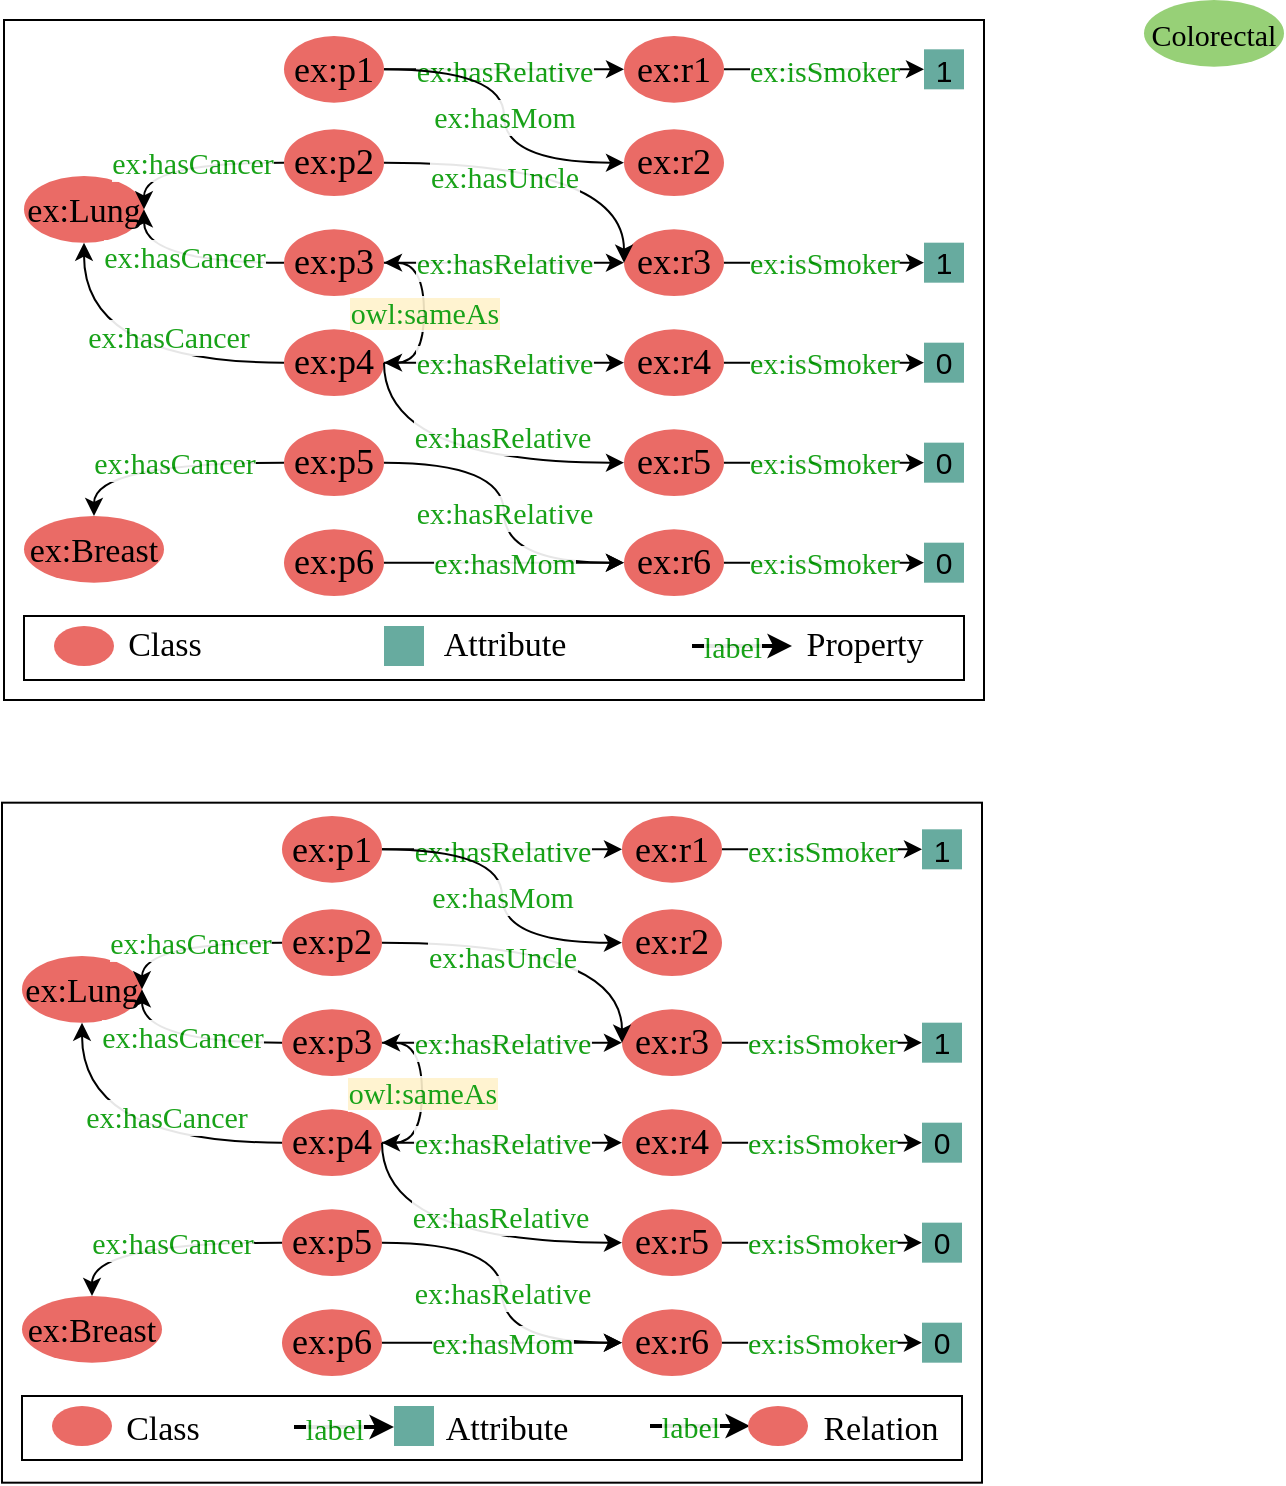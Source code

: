 <mxfile version="20.6.0" type="github">
  <diagram id="x5qFLtVYXVqnTsikpQEC" name="Page-1">
    <mxGraphModel dx="1391" dy="901" grid="1" gridSize="10" guides="1" tooltips="1" connect="1" arrows="1" fold="1" page="1" pageScale="1" pageWidth="850" pageHeight="1100" math="0" shadow="0">
      <root>
        <mxCell id="0" />
        <mxCell id="1" parent="0" />
        <mxCell id="GvnFkajF3JIOPmjLLgxg-91" value="" style="rounded=0;whiteSpace=wrap;html=1;fontFamily=Times New Roman;fontSize=17;fontColor=#000000;fillColor=none;strokeColor=default;" parent="1" vertex="1">
          <mxGeometry x="120" y="348" width="470" height="32" as="geometry" />
        </mxCell>
        <mxCell id="GvnFkajF3JIOPmjLLgxg-15" value="ex:p1" style="ellipse;whiteSpace=wrap;html=1;rounded=0;fontFamily=Times New Roman;fontSize=18;fontColor=default;fillColor=#EA6B66;strokeColor=none;" parent="1" vertex="1">
          <mxGeometry x="250" y="58" width="50" height="33.33" as="geometry" />
        </mxCell>
        <mxCell id="GvnFkajF3JIOPmjLLgxg-16" value="ex:p2" style="ellipse;whiteSpace=wrap;html=1;rounded=0;fontFamily=Times New Roman;fontSize=18;fontColor=default;fillColor=#EA6B66;strokeColor=none;" parent="1" vertex="1">
          <mxGeometry x="250" y="104.67" width="50" height="33.33" as="geometry" />
        </mxCell>
        <mxCell id="GvnFkajF3JIOPmjLLgxg-17" value="ex:p3" style="ellipse;whiteSpace=wrap;html=1;rounded=0;fontFamily=Times New Roman;fontSize=18;fontColor=default;fillColor=#EA6B66;strokeColor=none;" parent="1" vertex="1">
          <mxGeometry x="250" y="154.67" width="50" height="33.33" as="geometry" />
        </mxCell>
        <mxCell id="GvnFkajF3JIOPmjLLgxg-18" value="ex:p4" style="ellipse;whiteSpace=wrap;html=1;rounded=0;fontFamily=Times New Roman;fontSize=18;fontColor=default;fillColor=#EA6B66;strokeColor=none;" parent="1" vertex="1">
          <mxGeometry x="250" y="204.67" width="50" height="33.33" as="geometry" />
        </mxCell>
        <mxCell id="GvnFkajF3JIOPmjLLgxg-19" value="ex:p5" style="ellipse;whiteSpace=wrap;html=1;rounded=0;fontFamily=Times New Roman;fontSize=18;fontColor=default;fillColor=#EA6B66;strokeColor=none;" parent="1" vertex="1">
          <mxGeometry x="250" y="254.67" width="50" height="33.33" as="geometry" />
        </mxCell>
        <mxCell id="GvnFkajF3JIOPmjLLgxg-20" value="ex:p6" style="ellipse;whiteSpace=wrap;html=1;rounded=0;fontFamily=Times New Roman;fontSize=18;fontColor=default;fillColor=#EA6B66;strokeColor=none;" parent="1" vertex="1">
          <mxGeometry x="250" y="304.67" width="50" height="33.33" as="geometry" />
        </mxCell>
        <mxCell id="GvnFkajF3JIOPmjLLgxg-21" value="ex:r1" style="ellipse;whiteSpace=wrap;html=1;rounded=0;fontFamily=Times New Roman;fontSize=18;fontColor=default;fillColor=#EA6B66;strokeColor=none;" parent="1" vertex="1">
          <mxGeometry x="420" y="58" width="50" height="33.33" as="geometry" />
        </mxCell>
        <mxCell id="GvnFkajF3JIOPmjLLgxg-22" value="ex:r2" style="ellipse;whiteSpace=wrap;html=1;rounded=0;fontFamily=Times New Roman;fontSize=18;fontColor=default;fillColor=#EA6B66;strokeColor=none;" parent="1" vertex="1">
          <mxGeometry x="420" y="104.67" width="50" height="33.33" as="geometry" />
        </mxCell>
        <mxCell id="GvnFkajF3JIOPmjLLgxg-23" value="ex:r3" style="ellipse;whiteSpace=wrap;html=1;rounded=0;fontFamily=Times New Roman;fontSize=18;fontColor=default;fillColor=#EA6B66;strokeColor=none;" parent="1" vertex="1">
          <mxGeometry x="420" y="154.67" width="50" height="33.33" as="geometry" />
        </mxCell>
        <mxCell id="GvnFkajF3JIOPmjLLgxg-24" value="ex:r4" style="ellipse;whiteSpace=wrap;html=1;rounded=0;fontFamily=Times New Roman;fontSize=18;fontColor=default;fillColor=#EA6B66;strokeColor=none;" parent="1" vertex="1">
          <mxGeometry x="420" y="204.67" width="50" height="33.33" as="geometry" />
        </mxCell>
        <mxCell id="GvnFkajF3JIOPmjLLgxg-25" value="ex:r5" style="ellipse;whiteSpace=wrap;html=1;rounded=0;fontFamily=Times New Roman;fontSize=18;fontColor=default;fillColor=#EA6B66;strokeColor=none;" parent="1" vertex="1">
          <mxGeometry x="420" y="254.67" width="50" height="33.33" as="geometry" />
        </mxCell>
        <mxCell id="GvnFkajF3JIOPmjLLgxg-26" value="ex:r6" style="ellipse;whiteSpace=wrap;html=1;rounded=0;fontFamily=Times New Roman;fontSize=18;fontColor=default;fillColor=#EA6B66;strokeColor=none;" parent="1" vertex="1">
          <mxGeometry x="420" y="304.67" width="50" height="33.33" as="geometry" />
        </mxCell>
        <mxCell id="GvnFkajF3JIOPmjLLgxg-27" value="&lt;font style=&quot;font-size: 17px;&quot;&gt;ex:Lung&lt;/font&gt;" style="ellipse;whiteSpace=wrap;html=1;rounded=0;fontFamily=Times New Roman;fontSize=18;fontColor=default;fillColor=#EA6B66;strokeColor=none;" parent="1" vertex="1">
          <mxGeometry x="120" y="128.01" width="60" height="33.33" as="geometry" />
        </mxCell>
        <mxCell id="GvnFkajF3JIOPmjLLgxg-28" value="&lt;font style=&quot;font-size: 17px;&quot;&gt;ex:Breast&lt;/font&gt;" style="ellipse;whiteSpace=wrap;html=1;rounded=0;fontFamily=Times New Roman;fontSize=18;fontColor=default;fillColor=#EA6B66;strokeColor=none;" parent="1" vertex="1">
          <mxGeometry x="120" y="298" width="70" height="33.33" as="geometry" />
        </mxCell>
        <mxCell id="GvnFkajF3JIOPmjLLgxg-29" value="Colorectal" style="ellipse;whiteSpace=wrap;html=1;rounded=0;fontFamily=Times New Roman;fontSize=15;fontColor=default;fillColor=#97D077;strokeColor=none;" parent="1" vertex="1">
          <mxGeometry x="680" y="40" width="70" height="33.33" as="geometry" />
        </mxCell>
        <mxCell id="GvnFkajF3JIOPmjLLgxg-36" value="&lt;font color=&quot;#009900&quot; style=&quot;background-color: rgb(255, 242, 204);&quot;&gt;owl:sameAs&lt;/font&gt;" style="edgeStyle=orthogonalEdgeStyle;orthogonalLoop=1;jettySize=auto;html=1;exitX=1;exitY=0.5;exitDx=0;exitDy=0;entryX=1;entryY=0.5;entryDx=0;entryDy=0;fontFamily=Times New Roman;fontSize=15;fontColor=#000000;curved=1;textOpacity=90;endArrow=classic;endFill=1;startArrow=classic;startFill=1;" parent="1" source="GvnFkajF3JIOPmjLLgxg-18" target="GvnFkajF3JIOPmjLLgxg-17" edge="1">
          <mxGeometry relative="1" as="geometry">
            <mxPoint x="140.0" y="198.005" as="sourcePoint" />
            <mxPoint x="260.0" y="198.005" as="targetPoint" />
          </mxGeometry>
        </mxCell>
        <mxCell id="GvnFkajF3JIOPmjLLgxg-52" value="&lt;font color=&quot;#009900&quot; style=&quot;line-height: 1; background-color: rgb(255, 255, 255);&quot;&gt;ex:hasRelative&lt;/font&gt;" style="edgeStyle=orthogonalEdgeStyle;curved=1;orthogonalLoop=1;jettySize=auto;html=1;exitX=1;exitY=0.5;exitDx=0;exitDy=0;entryX=0;entryY=0.5;entryDx=0;entryDy=0;labelBackgroundColor=#FFFFFF;fontFamily=Times New Roman;fontSize=15;fontColor=#3333FF;shadow=0;fillColor=#00CC00;textOpacity=90;" parent="1" source="GvnFkajF3JIOPmjLLgxg-18" target="GvnFkajF3JIOPmjLLgxg-25" edge="1">
          <mxGeometry x="0.275" y="13" relative="1" as="geometry">
            <mxPoint x="310.0" y="231.335" as="sourcePoint" />
            <mxPoint x="430.0" y="231.335" as="targetPoint" />
            <Array as="points">
              <mxPoint x="300" y="271" />
            </Array>
            <mxPoint as="offset" />
          </mxGeometry>
        </mxCell>
        <mxCell id="GvnFkajF3JIOPmjLLgxg-49" value="&lt;font color=&quot;#009900&quot; style=&quot;line-height: 1; background-color: rgb(255, 255, 255);&quot;&gt;ex:hasRelative&lt;/font&gt;" style="edgeStyle=orthogonalEdgeStyle;curved=1;orthogonalLoop=1;jettySize=auto;html=1;exitX=1;exitY=0.5;exitDx=0;exitDy=0;entryX=0;entryY=0.5;entryDx=0;entryDy=0;labelBackgroundColor=#FFFFFF;fontFamily=Times New Roman;fontSize=15;fontColor=#3333FF;shadow=0;fillColor=#00CC00;textOpacity=90;" parent="1" source="GvnFkajF3JIOPmjLLgxg-15" target="GvnFkajF3JIOPmjLLgxg-21" edge="1">
          <mxGeometry relative="1" as="geometry" />
        </mxCell>
        <mxCell id="GvnFkajF3JIOPmjLLgxg-50" value="&lt;font color=&quot;#009900&quot; style=&quot;line-height: 1; background-color: rgb(255, 255, 255);&quot;&gt;ex:hasRelative&lt;/font&gt;" style="edgeStyle=orthogonalEdgeStyle;curved=1;orthogonalLoop=1;jettySize=auto;html=1;exitX=1;exitY=0.5;exitDx=0;exitDy=0;entryX=0;entryY=0.5;entryDx=0;entryDy=0;labelBackgroundColor=#FFFFFF;fontFamily=Times New Roman;fontSize=15;fontColor=#3333FF;shadow=0;fillColor=#00CC00;textOpacity=90;" parent="1" source="GvnFkajF3JIOPmjLLgxg-17" target="GvnFkajF3JIOPmjLLgxg-23" edge="1">
          <mxGeometry relative="1" as="geometry">
            <mxPoint x="310.0" y="84.665" as="sourcePoint" />
            <mxPoint x="430.0" y="84.665" as="targetPoint" />
          </mxGeometry>
        </mxCell>
        <mxCell id="GvnFkajF3JIOPmjLLgxg-51" value="&lt;font color=&quot;#009900&quot; style=&quot;line-height: 1; background-color: rgb(255, 255, 255);&quot;&gt;ex:hasRelative&lt;/font&gt;" style="edgeStyle=orthogonalEdgeStyle;curved=1;orthogonalLoop=1;jettySize=auto;html=1;exitX=1;exitY=0.5;exitDx=0;exitDy=0;entryX=0;entryY=0.5;entryDx=0;entryDy=0;labelBackgroundColor=#FFFFFF;fontFamily=Times New Roman;fontSize=15;fontColor=#3333FF;shadow=0;fillColor=#00CC00;textOpacity=90;" parent="1" source="GvnFkajF3JIOPmjLLgxg-18" target="GvnFkajF3JIOPmjLLgxg-24" edge="1">
          <mxGeometry relative="1" as="geometry">
            <mxPoint x="310.0" y="181.335" as="sourcePoint" />
            <mxPoint x="430.0" y="181.335" as="targetPoint" />
          </mxGeometry>
        </mxCell>
        <mxCell id="GvnFkajF3JIOPmjLLgxg-53" value="&lt;font color=&quot;#009900&quot; style=&quot;line-height: 1; background-color: rgb(255, 255, 255);&quot;&gt;ex:hasRelative&lt;/font&gt;" style="edgeStyle=orthogonalEdgeStyle;curved=1;orthogonalLoop=1;jettySize=auto;html=1;exitX=1;exitY=0.5;exitDx=0;exitDy=0;entryX=0;entryY=0.5;entryDx=0;entryDy=0;labelBackgroundColor=#FFFFFF;fontFamily=Times New Roman;fontSize=15;fontColor=#3333FF;shadow=0;fillColor=#00CC00;textOpacity=90;" parent="1" source="GvnFkajF3JIOPmjLLgxg-19" target="GvnFkajF3JIOPmjLLgxg-26" edge="1">
          <mxGeometry relative="1" as="geometry">
            <mxPoint x="310.0" y="231.335" as="sourcePoint" />
            <mxPoint x="430.0" y="281.335" as="targetPoint" />
          </mxGeometry>
        </mxCell>
        <mxCell id="GvnFkajF3JIOPmjLLgxg-56" value="&lt;font color=&quot;#009900&quot; style=&quot;line-height: 1; background-color: rgb(255, 255, 255);&quot;&gt;ex:hasUncle&lt;/font&gt;" style="edgeStyle=orthogonalEdgeStyle;curved=1;orthogonalLoop=1;jettySize=auto;html=1;exitX=1;exitY=0.5;exitDx=0;exitDy=0;labelBackgroundColor=#FFFFFF;fontFamily=Times New Roman;fontSize=15;fontColor=#3333FF;shadow=0;fillColor=#00CC00;textOpacity=90;entryX=0;entryY=0.5;entryDx=0;entryDy=0;" parent="1" source="GvnFkajF3JIOPmjLLgxg-16" target="GvnFkajF3JIOPmjLLgxg-23" edge="1">
          <mxGeometry x="-0.294" y="-7" relative="1" as="geometry">
            <mxPoint x="310.0" y="331.335" as="sourcePoint" />
            <mxPoint x="420" y="168" as="targetPoint" />
            <Array as="points">
              <mxPoint x="420" y="121" />
            </Array>
            <mxPoint as="offset" />
          </mxGeometry>
        </mxCell>
        <mxCell id="GvnFkajF3JIOPmjLLgxg-54" value="&lt;font color=&quot;#009900&quot; style=&quot;line-height: 1; background-color: rgb(255, 255, 255);&quot;&gt;ex:hasMom&lt;/font&gt;" style="edgeStyle=orthogonalEdgeStyle;curved=1;orthogonalLoop=1;jettySize=auto;html=1;exitX=1;exitY=0.5;exitDx=0;exitDy=0;entryX=0;entryY=0.5;entryDx=0;entryDy=0;labelBackgroundColor=#FFFFFF;fontFamily=Times New Roman;fontSize=15;fontColor=#3333FF;shadow=0;fillColor=#00CC00;textOpacity=90;" parent="1" source="GvnFkajF3JIOPmjLLgxg-15" target="GvnFkajF3JIOPmjLLgxg-22" edge="1">
          <mxGeometry relative="1" as="geometry">
            <mxPoint x="310.0" y="84.665" as="sourcePoint" />
            <mxPoint x="430.0" y="84.665" as="targetPoint" />
          </mxGeometry>
        </mxCell>
        <mxCell id="GvnFkajF3JIOPmjLLgxg-55" value="&lt;font color=&quot;#009900&quot; style=&quot;line-height: 1; background-color: rgb(255, 255, 255);&quot;&gt;ex:hasMom&lt;/font&gt;" style="edgeStyle=orthogonalEdgeStyle;curved=1;orthogonalLoop=1;jettySize=auto;html=1;exitX=1;exitY=0.5;exitDx=0;exitDy=0;entryX=0;entryY=0.5;entryDx=0;entryDy=0;labelBackgroundColor=#FFFFFF;fontFamily=Times New Roman;fontSize=15;fontColor=#3333FF;shadow=0;fillColor=#00CC00;textOpacity=90;" parent="1" source="GvnFkajF3JIOPmjLLgxg-20" target="GvnFkajF3JIOPmjLLgxg-26" edge="1">
          <mxGeometry relative="1" as="geometry">
            <mxPoint x="310.0" y="84.665" as="sourcePoint" />
            <mxPoint x="430.0" y="131.335" as="targetPoint" />
          </mxGeometry>
        </mxCell>
        <mxCell id="GvnFkajF3JIOPmjLLgxg-60" value="&lt;font color=&quot;#009900&quot; style=&quot;line-height: 1; background-color: rgb(255, 255, 255);&quot;&gt;ex:isSmoker&lt;/font&gt;" style="edgeStyle=orthogonalEdgeStyle;curved=1;orthogonalLoop=1;jettySize=auto;html=1;entryX=0;entryY=0.5;entryDx=0;entryDy=0;labelBackgroundColor=#FFFFFF;fontFamily=Times New Roman;fontSize=15;fontColor=#3333FF;shadow=0;fillColor=#00CC00;textOpacity=90;exitX=1;exitY=0.5;exitDx=0;exitDy=0;" parent="1" source="GvnFkajF3JIOPmjLLgxg-21" target="GvnFkajF3JIOPmjLLgxg-62" edge="1">
          <mxGeometry relative="1" as="geometry">
            <mxPoint x="470" y="74" as="sourcePoint" />
            <mxPoint x="590.0" y="74.155" as="targetPoint" />
            <Array as="points" />
          </mxGeometry>
        </mxCell>
        <mxCell id="GvnFkajF3JIOPmjLLgxg-62" value="1" style="rounded=0;whiteSpace=wrap;html=1;fillColor=#67AB9F;strokeColor=none;fontSize=15;" parent="1" vertex="1">
          <mxGeometry x="570" y="64.66" width="20" height="20" as="geometry" />
        </mxCell>
        <mxCell id="GvnFkajF3JIOPmjLLgxg-66" value="1" style="rounded=0;whiteSpace=wrap;html=1;fillColor=#67AB9F;strokeColor=none;fontSize=15;" parent="1" vertex="1">
          <mxGeometry x="570" y="161.34" width="20" height="20" as="geometry" />
        </mxCell>
        <mxCell id="GvnFkajF3JIOPmjLLgxg-67" value="&lt;font color=&quot;#009900&quot; style=&quot;line-height: 1; background-color: rgb(255, 255, 255);&quot;&gt;ex:isSmoker&lt;/font&gt;" style="edgeStyle=orthogonalEdgeStyle;curved=1;orthogonalLoop=1;jettySize=auto;html=1;entryX=0;entryY=0.5;entryDx=0;entryDy=0;labelBackgroundColor=#FFFFFF;fontFamily=Times New Roman;fontSize=15;fontColor=#3333FF;shadow=0;fillColor=#00CC00;textOpacity=90;exitX=1;exitY=0.5;exitDx=0;exitDy=0;" parent="1" source="GvnFkajF3JIOPmjLLgxg-23" target="GvnFkajF3JIOPmjLLgxg-66" edge="1">
          <mxGeometry relative="1" as="geometry">
            <mxPoint x="480.0" y="84.665" as="sourcePoint" />
            <mxPoint x="580" y="84.66" as="targetPoint" />
            <Array as="points" />
          </mxGeometry>
        </mxCell>
        <mxCell id="GvnFkajF3JIOPmjLLgxg-68" value="0" style="rounded=0;whiteSpace=wrap;html=1;fillColor=#67AB9F;strokeColor=none;fontSize=15;" parent="1" vertex="1">
          <mxGeometry x="570" y="211.34" width="20" height="20" as="geometry" />
        </mxCell>
        <mxCell id="GvnFkajF3JIOPmjLLgxg-69" value="0" style="rounded=0;whiteSpace=wrap;html=1;fillColor=#67AB9F;strokeColor=none;fontSize=15;" parent="1" vertex="1">
          <mxGeometry x="570" y="261.33" width="20" height="20" as="geometry" />
        </mxCell>
        <mxCell id="GvnFkajF3JIOPmjLLgxg-70" value="0" style="rounded=0;whiteSpace=wrap;html=1;fillColor=#67AB9F;strokeColor=none;fontSize=15;" parent="1" vertex="1">
          <mxGeometry x="570" y="311.34" width="20" height="20" as="geometry" />
        </mxCell>
        <mxCell id="GvnFkajF3JIOPmjLLgxg-71" value="&lt;font color=&quot;#009900&quot; style=&quot;line-height: 1; background-color: rgb(255, 255, 255);&quot;&gt;ex:isSmoker&lt;/font&gt;" style="edgeStyle=orthogonalEdgeStyle;curved=1;orthogonalLoop=1;jettySize=auto;html=1;entryX=0;entryY=0.5;entryDx=0;entryDy=0;labelBackgroundColor=#FFFFFF;fontFamily=Times New Roman;fontSize=15;fontColor=#3333FF;shadow=0;fillColor=#00CC00;textOpacity=90;exitX=1;exitY=0.5;exitDx=0;exitDy=0;" parent="1" source="GvnFkajF3JIOPmjLLgxg-24" target="GvnFkajF3JIOPmjLLgxg-68" edge="1">
          <mxGeometry relative="1" as="geometry">
            <mxPoint x="480.0" y="181.335" as="sourcePoint" />
            <mxPoint x="580" y="181.34" as="targetPoint" />
            <Array as="points" />
          </mxGeometry>
        </mxCell>
        <mxCell id="GvnFkajF3JIOPmjLLgxg-72" value="&lt;font color=&quot;#009900&quot; style=&quot;line-height: 1; background-color: rgb(255, 255, 255);&quot;&gt;ex:isSmoker&lt;/font&gt;" style="edgeStyle=orthogonalEdgeStyle;curved=1;orthogonalLoop=1;jettySize=auto;html=1;entryX=0;entryY=0.5;entryDx=0;entryDy=0;labelBackgroundColor=#FFFFFF;fontFamily=Times New Roman;fontSize=15;fontColor=#3333FF;shadow=0;fillColor=#00CC00;textOpacity=90;exitX=1;exitY=0.5;exitDx=0;exitDy=0;" parent="1" source="GvnFkajF3JIOPmjLLgxg-25" target="GvnFkajF3JIOPmjLLgxg-69" edge="1">
          <mxGeometry relative="1" as="geometry">
            <mxPoint x="480.0" y="231.335" as="sourcePoint" />
            <mxPoint x="580" y="231.34" as="targetPoint" />
            <Array as="points" />
          </mxGeometry>
        </mxCell>
        <mxCell id="GvnFkajF3JIOPmjLLgxg-73" value="&lt;font color=&quot;#009900&quot; style=&quot;line-height: 1; background-color: rgb(255, 255, 255);&quot;&gt;ex:isSmoker&lt;/font&gt;" style="edgeStyle=orthogonalEdgeStyle;curved=1;orthogonalLoop=1;jettySize=auto;html=1;entryX=0;entryY=0.5;entryDx=0;entryDy=0;labelBackgroundColor=#FFFFFF;fontFamily=Times New Roman;fontSize=15;fontColor=#3333FF;shadow=0;fillColor=#00CC00;textOpacity=90;exitX=1;exitY=0.5;exitDx=0;exitDy=0;" parent="1" source="GvnFkajF3JIOPmjLLgxg-26" target="GvnFkajF3JIOPmjLLgxg-70" edge="1">
          <mxGeometry relative="1" as="geometry">
            <mxPoint x="480.0" y="281.335" as="sourcePoint" />
            <mxPoint x="580" y="281.33" as="targetPoint" />
            <Array as="points" />
          </mxGeometry>
        </mxCell>
        <mxCell id="GvnFkajF3JIOPmjLLgxg-75" value="&lt;font color=&quot;#009900&quot; style=&quot;line-height: 1; background-color: rgb(255, 255, 255);&quot;&gt;ex:hasCancer&lt;/font&gt;" style="edgeStyle=orthogonalEdgeStyle;curved=1;orthogonalLoop=1;jettySize=auto;html=1;labelBackgroundColor=#FFFFFF;fontFamily=Times New Roman;fontSize=15;fontColor=#3333FF;shadow=0;fillColor=#00CC00;textOpacity=90;exitX=0;exitY=0.5;exitDx=0;exitDy=0;entryX=1;entryY=0.5;entryDx=0;entryDy=0;" parent="1" source="GvnFkajF3JIOPmjLLgxg-16" target="GvnFkajF3JIOPmjLLgxg-27" edge="1">
          <mxGeometry relative="1" as="geometry">
            <mxPoint x="130.0" y="7.995" as="sourcePoint" />
            <mxPoint x="170" y="145" as="targetPoint" />
            <Array as="points">
              <mxPoint x="180" y="121" />
            </Array>
          </mxGeometry>
        </mxCell>
        <mxCell id="GvnFkajF3JIOPmjLLgxg-79" value="&lt;font color=&quot;#009900&quot; style=&quot;line-height: 1; background-color: rgb(255, 255, 255);&quot;&gt;ex:hasCancer&lt;/font&gt;" style="edgeStyle=orthogonalEdgeStyle;curved=1;orthogonalLoop=1;jettySize=auto;html=1;entryX=0.5;entryY=1;entryDx=0;entryDy=0;labelBackgroundColor=#FFFFFF;fontFamily=Times New Roman;fontSize=15;fontColor=#3333FF;shadow=0;fillColor=#00CC00;textOpacity=90;exitX=0;exitY=0.5;exitDx=0;exitDy=0;" parent="1" source="GvnFkajF3JIOPmjLLgxg-18" target="GvnFkajF3JIOPmjLLgxg-27" edge="1">
          <mxGeometry x="-0.273" y="-13" relative="1" as="geometry">
            <mxPoint x="480.0" y="84.665" as="sourcePoint" />
            <mxPoint x="580" y="84.66" as="targetPoint" />
            <Array as="points" />
            <mxPoint as="offset" />
          </mxGeometry>
        </mxCell>
        <mxCell id="GvnFkajF3JIOPmjLLgxg-80" value="&lt;font color=&quot;#009900&quot; style=&quot;line-height: 1; background-color: rgb(255, 255, 255);&quot;&gt;ex:hasCancer&lt;/font&gt;" style="edgeStyle=orthogonalEdgeStyle;curved=1;orthogonalLoop=1;jettySize=auto;html=1;labelBackgroundColor=#FFFFFF;fontFamily=Times New Roman;fontSize=15;fontColor=#3333FF;shadow=0;fillColor=#00CC00;textOpacity=90;exitX=0;exitY=0.5;exitDx=0;exitDy=0;entryX=0.5;entryY=0;entryDx=0;entryDy=0;" parent="1" source="GvnFkajF3JIOPmjLLgxg-19" target="GvnFkajF3JIOPmjLLgxg-28" edge="1">
          <mxGeometry x="-0.089" relative="1" as="geometry">
            <mxPoint x="260.0" y="231.335" as="sourcePoint" />
            <mxPoint x="150" y="271" as="targetPoint" />
            <Array as="points">
              <mxPoint x="155" y="271" />
            </Array>
            <mxPoint as="offset" />
          </mxGeometry>
        </mxCell>
        <mxCell id="GvnFkajF3JIOPmjLLgxg-81" value="&lt;font color=&quot;#009900&quot; style=&quot;line-height: 1; background-color: rgb(255, 255, 255);&quot;&gt;ex:hasCancer&lt;/font&gt;" style="edgeStyle=orthogonalEdgeStyle;curved=1;orthogonalLoop=1;jettySize=auto;html=1;entryX=1;entryY=0.5;entryDx=0;entryDy=0;labelBackgroundColor=#FFFFFF;fontFamily=Times New Roman;fontSize=15;fontColor=#3333FF;shadow=0;fillColor=#00CC00;textOpacity=90;exitX=0;exitY=0.5;exitDx=0;exitDy=0;" parent="1" source="GvnFkajF3JIOPmjLLgxg-17" target="GvnFkajF3JIOPmjLLgxg-27" edge="1">
          <mxGeometry x="0.035" y="-3" relative="1" as="geometry">
            <mxPoint x="260.0" y="231.335" as="sourcePoint" />
            <mxPoint x="160" y="171.34" as="targetPoint" />
            <Array as="points">
              <mxPoint x="180" y="171" />
            </Array>
            <mxPoint as="offset" />
          </mxGeometry>
        </mxCell>
        <mxCell id="GvnFkajF3JIOPmjLLgxg-82" value="" style="ellipse;whiteSpace=wrap;html=1;rounded=0;fontFamily=Times New Roman;fontSize=18;fontColor=default;fillColor=#EA6B66;strokeColor=none;" parent="1" vertex="1">
          <mxGeometry x="135" y="353" width="30" height="20" as="geometry" />
        </mxCell>
        <mxCell id="GvnFkajF3JIOPmjLLgxg-83" value="" style="rounded=0;whiteSpace=wrap;html=1;fillColor=#67AB9F;strokeColor=none;fontSize=15;" parent="1" vertex="1">
          <mxGeometry x="300" y="353" width="20" height="20" as="geometry" />
        </mxCell>
        <mxCell id="GvnFkajF3JIOPmjLLgxg-85" value="&lt;font color=&quot;#009900&quot; style=&quot;line-height: 1; background-color: rgb(255, 255, 255);&quot;&gt;label&lt;/font&gt;" style="edgeStyle=orthogonalEdgeStyle;curved=1;orthogonalLoop=1;jettySize=auto;html=1;labelBackgroundColor=#FFFFFF;fontFamily=Times New Roman;fontSize=15;fontColor=#3333FF;shadow=0;fillColor=#00CC00;textOpacity=90;strokeWidth=2;" parent="1" edge="1">
          <mxGeometry x="-0.2" relative="1" as="geometry">
            <mxPoint x="454" y="363" as="sourcePoint" />
            <mxPoint x="504" y="363" as="targetPoint" />
            <Array as="points">
              <mxPoint x="482" y="363" />
            </Array>
            <mxPoint as="offset" />
          </mxGeometry>
        </mxCell>
        <mxCell id="GvnFkajF3JIOPmjLLgxg-87" value="&lt;font color=&quot;#000000&quot;&gt;Class&lt;/font&gt;" style="text;html=1;align=center;verticalAlign=middle;resizable=0;points=[];autosize=1;strokeColor=none;fillColor=none;fontSize=17;fontFamily=Times New Roman;fontColor=#009900;" parent="1" vertex="1">
          <mxGeometry x="160" y="348" width="60" height="30" as="geometry" />
        </mxCell>
        <mxCell id="GvnFkajF3JIOPmjLLgxg-88" value="&lt;font color=&quot;#000000&quot;&gt;Attribute&lt;/font&gt;" style="text;html=1;align=center;verticalAlign=middle;resizable=0;points=[];autosize=1;strokeColor=none;fillColor=none;fontSize=17;fontFamily=Times New Roman;fontColor=#009900;" parent="1" vertex="1">
          <mxGeometry x="320" y="348" width="80" height="30" as="geometry" />
        </mxCell>
        <mxCell id="GvnFkajF3JIOPmjLLgxg-90" value="" style="rounded=0;whiteSpace=wrap;html=1;fontFamily=Times New Roman;fontSize=17;fontColor=#000000;fillColor=none;" parent="1" vertex="1">
          <mxGeometry x="110" y="50" width="490" height="340" as="geometry" />
        </mxCell>
        <mxCell id="GvnFkajF3JIOPmjLLgxg-89" value="&lt;font color=&quot;#000000&quot;&gt;Property&lt;/font&gt;" style="text;html=1;align=center;verticalAlign=middle;resizable=0;points=[];autosize=1;strokeColor=none;fillColor=none;fontSize=17;fontFamily=Times New Roman;fontColor=#009900;" parent="1" vertex="1">
          <mxGeometry x="500" y="348" width="80" height="30" as="geometry" />
        </mxCell>
        <mxCell id="yqQpIYb--vEh2kKgNDlj-1" value="" style="rounded=0;whiteSpace=wrap;html=1;fontFamily=Times New Roman;fontSize=17;fontColor=#000000;fillColor=none;strokeColor=default;" vertex="1" parent="1">
          <mxGeometry x="119" y="738" width="470" height="32" as="geometry" />
        </mxCell>
        <mxCell id="yqQpIYb--vEh2kKgNDlj-2" value="ex:p1" style="ellipse;whiteSpace=wrap;html=1;rounded=0;fontFamily=Times New Roman;fontSize=18;fontColor=default;fillColor=#EA6B66;strokeColor=none;" vertex="1" parent="1">
          <mxGeometry x="249" y="448" width="50" height="33.33" as="geometry" />
        </mxCell>
        <mxCell id="yqQpIYb--vEh2kKgNDlj-3" value="ex:p2" style="ellipse;whiteSpace=wrap;html=1;rounded=0;fontFamily=Times New Roman;fontSize=18;fontColor=default;fillColor=#EA6B66;strokeColor=none;" vertex="1" parent="1">
          <mxGeometry x="249" y="494.67" width="50" height="33.33" as="geometry" />
        </mxCell>
        <mxCell id="yqQpIYb--vEh2kKgNDlj-4" value="ex:p3" style="ellipse;whiteSpace=wrap;html=1;rounded=0;fontFamily=Times New Roman;fontSize=18;fontColor=default;fillColor=#EA6B66;strokeColor=none;" vertex="1" parent="1">
          <mxGeometry x="249" y="544.67" width="50" height="33.33" as="geometry" />
        </mxCell>
        <mxCell id="yqQpIYb--vEh2kKgNDlj-5" value="ex:p4" style="ellipse;whiteSpace=wrap;html=1;rounded=0;fontFamily=Times New Roman;fontSize=18;fontColor=default;fillColor=#EA6B66;strokeColor=none;" vertex="1" parent="1">
          <mxGeometry x="249" y="594.67" width="50" height="33.33" as="geometry" />
        </mxCell>
        <mxCell id="yqQpIYb--vEh2kKgNDlj-6" value="ex:p5" style="ellipse;whiteSpace=wrap;html=1;rounded=0;fontFamily=Times New Roman;fontSize=18;fontColor=default;fillColor=#EA6B66;strokeColor=none;" vertex="1" parent="1">
          <mxGeometry x="249" y="644.67" width="50" height="33.33" as="geometry" />
        </mxCell>
        <mxCell id="yqQpIYb--vEh2kKgNDlj-7" value="ex:p6" style="ellipse;whiteSpace=wrap;html=1;rounded=0;fontFamily=Times New Roman;fontSize=18;fontColor=default;fillColor=#EA6B66;strokeColor=none;" vertex="1" parent="1">
          <mxGeometry x="249" y="694.67" width="50" height="33.33" as="geometry" />
        </mxCell>
        <mxCell id="yqQpIYb--vEh2kKgNDlj-8" value="ex:r1" style="ellipse;whiteSpace=wrap;html=1;rounded=0;fontFamily=Times New Roman;fontSize=18;fontColor=default;fillColor=#EA6B66;strokeColor=none;" vertex="1" parent="1">
          <mxGeometry x="419" y="448" width="50" height="33.33" as="geometry" />
        </mxCell>
        <mxCell id="yqQpIYb--vEh2kKgNDlj-9" value="ex:r2" style="ellipse;whiteSpace=wrap;html=1;rounded=0;fontFamily=Times New Roman;fontSize=18;fontColor=default;fillColor=#EA6B66;strokeColor=none;" vertex="1" parent="1">
          <mxGeometry x="419" y="494.67" width="50" height="33.33" as="geometry" />
        </mxCell>
        <mxCell id="yqQpIYb--vEh2kKgNDlj-10" value="ex:r3" style="ellipse;whiteSpace=wrap;html=1;rounded=0;fontFamily=Times New Roman;fontSize=18;fontColor=default;fillColor=#EA6B66;strokeColor=none;" vertex="1" parent="1">
          <mxGeometry x="419" y="544.67" width="50" height="33.33" as="geometry" />
        </mxCell>
        <mxCell id="yqQpIYb--vEh2kKgNDlj-11" value="ex:r4" style="ellipse;whiteSpace=wrap;html=1;rounded=0;fontFamily=Times New Roman;fontSize=18;fontColor=default;fillColor=#EA6B66;strokeColor=none;" vertex="1" parent="1">
          <mxGeometry x="419" y="594.67" width="50" height="33.33" as="geometry" />
        </mxCell>
        <mxCell id="yqQpIYb--vEh2kKgNDlj-12" value="ex:r5" style="ellipse;whiteSpace=wrap;html=1;rounded=0;fontFamily=Times New Roman;fontSize=18;fontColor=default;fillColor=#EA6B66;strokeColor=none;" vertex="1" parent="1">
          <mxGeometry x="419" y="644.67" width="50" height="33.33" as="geometry" />
        </mxCell>
        <mxCell id="yqQpIYb--vEh2kKgNDlj-13" value="ex:r6" style="ellipse;whiteSpace=wrap;html=1;rounded=0;fontFamily=Times New Roman;fontSize=18;fontColor=default;fillColor=#EA6B66;strokeColor=none;" vertex="1" parent="1">
          <mxGeometry x="419" y="694.67" width="50" height="33.33" as="geometry" />
        </mxCell>
        <mxCell id="yqQpIYb--vEh2kKgNDlj-14" value="&lt;font style=&quot;font-size: 17px;&quot;&gt;ex:Lung&lt;/font&gt;" style="ellipse;whiteSpace=wrap;html=1;rounded=0;fontFamily=Times New Roman;fontSize=18;fontColor=default;fillColor=#EA6B66;strokeColor=none;" vertex="1" parent="1">
          <mxGeometry x="119" y="518.01" width="60" height="33.33" as="geometry" />
        </mxCell>
        <mxCell id="yqQpIYb--vEh2kKgNDlj-15" value="&lt;font style=&quot;font-size: 17px;&quot;&gt;ex:Breast&lt;/font&gt;" style="ellipse;whiteSpace=wrap;html=1;rounded=0;fontFamily=Times New Roman;fontSize=18;fontColor=default;fillColor=#EA6B66;strokeColor=none;" vertex="1" parent="1">
          <mxGeometry x="119" y="688" width="70" height="33.33" as="geometry" />
        </mxCell>
        <mxCell id="yqQpIYb--vEh2kKgNDlj-16" value="&lt;font color=&quot;#009900&quot; style=&quot;background-color: rgb(255, 242, 204);&quot;&gt;owl:sameAs&lt;/font&gt;" style="edgeStyle=orthogonalEdgeStyle;orthogonalLoop=1;jettySize=auto;html=1;exitX=1;exitY=0.5;exitDx=0;exitDy=0;entryX=1;entryY=0.5;entryDx=0;entryDy=0;fontFamily=Times New Roman;fontSize=15;fontColor=#000000;curved=1;textOpacity=90;endArrow=classic;endFill=1;startArrow=classic;startFill=1;" edge="1" parent="1" source="yqQpIYb--vEh2kKgNDlj-5" target="yqQpIYb--vEh2kKgNDlj-4">
          <mxGeometry relative="1" as="geometry">
            <mxPoint x="139.0" y="588.005" as="sourcePoint" />
            <mxPoint x="259.0" y="588.005" as="targetPoint" />
          </mxGeometry>
        </mxCell>
        <mxCell id="yqQpIYb--vEh2kKgNDlj-17" value="&lt;font color=&quot;#009900&quot; style=&quot;line-height: 1; background-color: rgb(255, 255, 255);&quot;&gt;ex:hasRelative&lt;/font&gt;" style="edgeStyle=orthogonalEdgeStyle;curved=1;orthogonalLoop=1;jettySize=auto;html=1;exitX=1;exitY=0.5;exitDx=0;exitDy=0;entryX=0;entryY=0.5;entryDx=0;entryDy=0;labelBackgroundColor=#FFFFFF;fontFamily=Times New Roman;fontSize=15;fontColor=#3333FF;shadow=0;fillColor=#00CC00;textOpacity=90;" edge="1" parent="1" source="yqQpIYb--vEh2kKgNDlj-5" target="yqQpIYb--vEh2kKgNDlj-12">
          <mxGeometry x="0.275" y="13" relative="1" as="geometry">
            <mxPoint x="309.0" y="621.335" as="sourcePoint" />
            <mxPoint x="429.0" y="621.335" as="targetPoint" />
            <Array as="points">
              <mxPoint x="299" y="661" />
            </Array>
            <mxPoint as="offset" />
          </mxGeometry>
        </mxCell>
        <mxCell id="yqQpIYb--vEh2kKgNDlj-18" value="&lt;font color=&quot;#009900&quot; style=&quot;line-height: 1; background-color: rgb(255, 255, 255);&quot;&gt;ex:hasRelative&lt;/font&gt;" style="edgeStyle=orthogonalEdgeStyle;curved=1;orthogonalLoop=1;jettySize=auto;html=1;exitX=1;exitY=0.5;exitDx=0;exitDy=0;entryX=0;entryY=0.5;entryDx=0;entryDy=0;labelBackgroundColor=#FFFFFF;fontFamily=Times New Roman;fontSize=15;fontColor=#3333FF;shadow=0;fillColor=#00CC00;textOpacity=90;" edge="1" parent="1" source="yqQpIYb--vEh2kKgNDlj-2" target="yqQpIYb--vEh2kKgNDlj-8">
          <mxGeometry relative="1" as="geometry" />
        </mxCell>
        <mxCell id="yqQpIYb--vEh2kKgNDlj-19" value="&lt;font color=&quot;#009900&quot; style=&quot;line-height: 1; background-color: rgb(255, 255, 255);&quot;&gt;ex:hasRelative&lt;/font&gt;" style="edgeStyle=orthogonalEdgeStyle;curved=1;orthogonalLoop=1;jettySize=auto;html=1;exitX=1;exitY=0.5;exitDx=0;exitDy=0;entryX=0;entryY=0.5;entryDx=0;entryDy=0;labelBackgroundColor=#FFFFFF;fontFamily=Times New Roman;fontSize=15;fontColor=#3333FF;shadow=0;fillColor=#00CC00;textOpacity=90;" edge="1" parent="1" source="yqQpIYb--vEh2kKgNDlj-4" target="yqQpIYb--vEh2kKgNDlj-10">
          <mxGeometry relative="1" as="geometry">
            <mxPoint x="309.0" y="474.665" as="sourcePoint" />
            <mxPoint x="429.0" y="474.665" as="targetPoint" />
          </mxGeometry>
        </mxCell>
        <mxCell id="yqQpIYb--vEh2kKgNDlj-20" value="&lt;font color=&quot;#009900&quot; style=&quot;line-height: 1; background-color: rgb(255, 255, 255);&quot;&gt;ex:hasRelative&lt;/font&gt;" style="edgeStyle=orthogonalEdgeStyle;curved=1;orthogonalLoop=1;jettySize=auto;html=1;exitX=1;exitY=0.5;exitDx=0;exitDy=0;entryX=0;entryY=0.5;entryDx=0;entryDy=0;labelBackgroundColor=#FFFFFF;fontFamily=Times New Roman;fontSize=15;fontColor=#3333FF;shadow=0;fillColor=#00CC00;textOpacity=90;" edge="1" parent="1" source="yqQpIYb--vEh2kKgNDlj-5" target="yqQpIYb--vEh2kKgNDlj-11">
          <mxGeometry relative="1" as="geometry">
            <mxPoint x="309.0" y="571.335" as="sourcePoint" />
            <mxPoint x="429.0" y="571.335" as="targetPoint" />
          </mxGeometry>
        </mxCell>
        <mxCell id="yqQpIYb--vEh2kKgNDlj-21" value="&lt;font color=&quot;#009900&quot; style=&quot;line-height: 1; background-color: rgb(255, 255, 255);&quot;&gt;ex:hasRelative&lt;/font&gt;" style="edgeStyle=orthogonalEdgeStyle;curved=1;orthogonalLoop=1;jettySize=auto;html=1;exitX=1;exitY=0.5;exitDx=0;exitDy=0;entryX=0;entryY=0.5;entryDx=0;entryDy=0;labelBackgroundColor=#FFFFFF;fontFamily=Times New Roman;fontSize=15;fontColor=#3333FF;shadow=0;fillColor=#00CC00;textOpacity=90;" edge="1" parent="1" source="yqQpIYb--vEh2kKgNDlj-6" target="yqQpIYb--vEh2kKgNDlj-13">
          <mxGeometry relative="1" as="geometry">
            <mxPoint x="309.0" y="621.335" as="sourcePoint" />
            <mxPoint x="429.0" y="671.335" as="targetPoint" />
          </mxGeometry>
        </mxCell>
        <mxCell id="yqQpIYb--vEh2kKgNDlj-22" value="&lt;font color=&quot;#009900&quot; style=&quot;line-height: 1; background-color: rgb(255, 255, 255);&quot;&gt;ex:hasUncle&lt;/font&gt;" style="edgeStyle=orthogonalEdgeStyle;curved=1;orthogonalLoop=1;jettySize=auto;html=1;exitX=1;exitY=0.5;exitDx=0;exitDy=0;labelBackgroundColor=#FFFFFF;fontFamily=Times New Roman;fontSize=15;fontColor=#3333FF;shadow=0;fillColor=#00CC00;textOpacity=90;entryX=0;entryY=0.5;entryDx=0;entryDy=0;" edge="1" parent="1" source="yqQpIYb--vEh2kKgNDlj-3" target="yqQpIYb--vEh2kKgNDlj-10">
          <mxGeometry x="-0.294" y="-7" relative="1" as="geometry">
            <mxPoint x="309.0" y="721.335" as="sourcePoint" />
            <mxPoint x="419" y="558" as="targetPoint" />
            <Array as="points">
              <mxPoint x="419" y="511" />
            </Array>
            <mxPoint as="offset" />
          </mxGeometry>
        </mxCell>
        <mxCell id="yqQpIYb--vEh2kKgNDlj-23" value="&lt;font color=&quot;#009900&quot; style=&quot;line-height: 1; background-color: rgb(255, 255, 255);&quot;&gt;ex:hasMom&lt;/font&gt;" style="edgeStyle=orthogonalEdgeStyle;curved=1;orthogonalLoop=1;jettySize=auto;html=1;exitX=1;exitY=0.5;exitDx=0;exitDy=0;entryX=0;entryY=0.5;entryDx=0;entryDy=0;labelBackgroundColor=#FFFFFF;fontFamily=Times New Roman;fontSize=15;fontColor=#3333FF;shadow=0;fillColor=#00CC00;textOpacity=90;" edge="1" parent="1" source="yqQpIYb--vEh2kKgNDlj-2" target="yqQpIYb--vEh2kKgNDlj-9">
          <mxGeometry relative="1" as="geometry">
            <mxPoint x="309.0" y="474.665" as="sourcePoint" />
            <mxPoint x="429.0" y="474.665" as="targetPoint" />
          </mxGeometry>
        </mxCell>
        <mxCell id="yqQpIYb--vEh2kKgNDlj-24" value="&lt;font color=&quot;#009900&quot; style=&quot;line-height: 1; background-color: rgb(255, 255, 255);&quot;&gt;ex:hasMom&lt;/font&gt;" style="edgeStyle=orthogonalEdgeStyle;curved=1;orthogonalLoop=1;jettySize=auto;html=1;exitX=1;exitY=0.5;exitDx=0;exitDy=0;entryX=0;entryY=0.5;entryDx=0;entryDy=0;labelBackgroundColor=#FFFFFF;fontFamily=Times New Roman;fontSize=15;fontColor=#3333FF;shadow=0;fillColor=#00CC00;textOpacity=90;" edge="1" parent="1" source="yqQpIYb--vEh2kKgNDlj-7" target="yqQpIYb--vEh2kKgNDlj-13">
          <mxGeometry relative="1" as="geometry">
            <mxPoint x="309.0" y="474.665" as="sourcePoint" />
            <mxPoint x="429.0" y="521.335" as="targetPoint" />
          </mxGeometry>
        </mxCell>
        <mxCell id="yqQpIYb--vEh2kKgNDlj-25" value="&lt;font color=&quot;#009900&quot; style=&quot;line-height: 1; background-color: rgb(255, 255, 255);&quot;&gt;ex:isSmoker&lt;/font&gt;" style="edgeStyle=orthogonalEdgeStyle;curved=1;orthogonalLoop=1;jettySize=auto;html=1;entryX=0;entryY=0.5;entryDx=0;entryDy=0;labelBackgroundColor=#FFFFFF;fontFamily=Times New Roman;fontSize=15;fontColor=#3333FF;shadow=0;fillColor=#00CC00;textOpacity=90;exitX=1;exitY=0.5;exitDx=0;exitDy=0;" edge="1" parent="1" source="yqQpIYb--vEh2kKgNDlj-8" target="yqQpIYb--vEh2kKgNDlj-26">
          <mxGeometry relative="1" as="geometry">
            <mxPoint x="469" y="464" as="sourcePoint" />
            <mxPoint x="589.0" y="464.155" as="targetPoint" />
            <Array as="points" />
          </mxGeometry>
        </mxCell>
        <mxCell id="yqQpIYb--vEh2kKgNDlj-26" value="1" style="rounded=0;whiteSpace=wrap;html=1;fillColor=#67AB9F;strokeColor=none;fontSize=15;" vertex="1" parent="1">
          <mxGeometry x="569" y="454.66" width="20" height="20" as="geometry" />
        </mxCell>
        <mxCell id="yqQpIYb--vEh2kKgNDlj-27" value="1" style="rounded=0;whiteSpace=wrap;html=1;fillColor=#67AB9F;strokeColor=none;fontSize=15;" vertex="1" parent="1">
          <mxGeometry x="569" y="551.34" width="20" height="20" as="geometry" />
        </mxCell>
        <mxCell id="yqQpIYb--vEh2kKgNDlj-28" value="&lt;font color=&quot;#009900&quot; style=&quot;line-height: 1; background-color: rgb(255, 255, 255);&quot;&gt;ex:isSmoker&lt;/font&gt;" style="edgeStyle=orthogonalEdgeStyle;curved=1;orthogonalLoop=1;jettySize=auto;html=1;entryX=0;entryY=0.5;entryDx=0;entryDy=0;labelBackgroundColor=#FFFFFF;fontFamily=Times New Roman;fontSize=15;fontColor=#3333FF;shadow=0;fillColor=#00CC00;textOpacity=90;exitX=1;exitY=0.5;exitDx=0;exitDy=0;" edge="1" parent="1" source="yqQpIYb--vEh2kKgNDlj-10" target="yqQpIYb--vEh2kKgNDlj-27">
          <mxGeometry relative="1" as="geometry">
            <mxPoint x="479.0" y="474.665" as="sourcePoint" />
            <mxPoint x="579" y="474.66" as="targetPoint" />
            <Array as="points" />
          </mxGeometry>
        </mxCell>
        <mxCell id="yqQpIYb--vEh2kKgNDlj-29" value="0" style="rounded=0;whiteSpace=wrap;html=1;fillColor=#67AB9F;strokeColor=none;fontSize=15;" vertex="1" parent="1">
          <mxGeometry x="569" y="601.34" width="20" height="20" as="geometry" />
        </mxCell>
        <mxCell id="yqQpIYb--vEh2kKgNDlj-30" value="0" style="rounded=0;whiteSpace=wrap;html=1;fillColor=#67AB9F;strokeColor=none;fontSize=15;" vertex="1" parent="1">
          <mxGeometry x="569" y="651.33" width="20" height="20" as="geometry" />
        </mxCell>
        <mxCell id="yqQpIYb--vEh2kKgNDlj-31" value="0" style="rounded=0;whiteSpace=wrap;html=1;fillColor=#67AB9F;strokeColor=none;fontSize=15;" vertex="1" parent="1">
          <mxGeometry x="569" y="701.34" width="20" height="20" as="geometry" />
        </mxCell>
        <mxCell id="yqQpIYb--vEh2kKgNDlj-32" value="&lt;font color=&quot;#009900&quot; style=&quot;line-height: 1; background-color: rgb(255, 255, 255);&quot;&gt;ex:isSmoker&lt;/font&gt;" style="edgeStyle=orthogonalEdgeStyle;curved=1;orthogonalLoop=1;jettySize=auto;html=1;entryX=0;entryY=0.5;entryDx=0;entryDy=0;labelBackgroundColor=#FFFFFF;fontFamily=Times New Roman;fontSize=15;fontColor=#3333FF;shadow=0;fillColor=#00CC00;textOpacity=90;exitX=1;exitY=0.5;exitDx=0;exitDy=0;" edge="1" parent="1" source="yqQpIYb--vEh2kKgNDlj-11" target="yqQpIYb--vEh2kKgNDlj-29">
          <mxGeometry relative="1" as="geometry">
            <mxPoint x="479.0" y="571.335" as="sourcePoint" />
            <mxPoint x="579" y="571.34" as="targetPoint" />
            <Array as="points" />
          </mxGeometry>
        </mxCell>
        <mxCell id="yqQpIYb--vEh2kKgNDlj-33" value="&lt;font color=&quot;#009900&quot; style=&quot;line-height: 1; background-color: rgb(255, 255, 255);&quot;&gt;ex:isSmoker&lt;/font&gt;" style="edgeStyle=orthogonalEdgeStyle;curved=1;orthogonalLoop=1;jettySize=auto;html=1;entryX=0;entryY=0.5;entryDx=0;entryDy=0;labelBackgroundColor=#FFFFFF;fontFamily=Times New Roman;fontSize=15;fontColor=#3333FF;shadow=0;fillColor=#00CC00;textOpacity=90;exitX=1;exitY=0.5;exitDx=0;exitDy=0;" edge="1" parent="1" source="yqQpIYb--vEh2kKgNDlj-12" target="yqQpIYb--vEh2kKgNDlj-30">
          <mxGeometry relative="1" as="geometry">
            <mxPoint x="479.0" y="621.335" as="sourcePoint" />
            <mxPoint x="579" y="621.34" as="targetPoint" />
            <Array as="points" />
          </mxGeometry>
        </mxCell>
        <mxCell id="yqQpIYb--vEh2kKgNDlj-34" value="&lt;font color=&quot;#009900&quot; style=&quot;line-height: 1; background-color: rgb(255, 255, 255);&quot;&gt;ex:isSmoker&lt;/font&gt;" style="edgeStyle=orthogonalEdgeStyle;curved=1;orthogonalLoop=1;jettySize=auto;html=1;entryX=0;entryY=0.5;entryDx=0;entryDy=0;labelBackgroundColor=#FFFFFF;fontFamily=Times New Roman;fontSize=15;fontColor=#3333FF;shadow=0;fillColor=#00CC00;textOpacity=90;exitX=1;exitY=0.5;exitDx=0;exitDy=0;" edge="1" parent="1" source="yqQpIYb--vEh2kKgNDlj-13" target="yqQpIYb--vEh2kKgNDlj-31">
          <mxGeometry relative="1" as="geometry">
            <mxPoint x="479.0" y="671.335" as="sourcePoint" />
            <mxPoint x="579" y="671.33" as="targetPoint" />
            <Array as="points" />
          </mxGeometry>
        </mxCell>
        <mxCell id="yqQpIYb--vEh2kKgNDlj-35" value="&lt;font color=&quot;#009900&quot; style=&quot;line-height: 1; background-color: rgb(255, 255, 255);&quot;&gt;ex:hasCancer&lt;/font&gt;" style="edgeStyle=orthogonalEdgeStyle;curved=1;orthogonalLoop=1;jettySize=auto;html=1;labelBackgroundColor=#FFFFFF;fontFamily=Times New Roman;fontSize=15;fontColor=#3333FF;shadow=0;fillColor=#00CC00;textOpacity=90;exitX=0;exitY=0.5;exitDx=0;exitDy=0;entryX=1;entryY=0.5;entryDx=0;entryDy=0;" edge="1" parent="1" source="yqQpIYb--vEh2kKgNDlj-3" target="yqQpIYb--vEh2kKgNDlj-14">
          <mxGeometry relative="1" as="geometry">
            <mxPoint x="129.0" y="397.995" as="sourcePoint" />
            <mxPoint x="169" y="535" as="targetPoint" />
            <Array as="points">
              <mxPoint x="179" y="511" />
            </Array>
          </mxGeometry>
        </mxCell>
        <mxCell id="yqQpIYb--vEh2kKgNDlj-36" value="&lt;font color=&quot;#009900&quot; style=&quot;line-height: 1; background-color: rgb(255, 255, 255);&quot;&gt;ex:hasCancer&lt;/font&gt;" style="edgeStyle=orthogonalEdgeStyle;curved=1;orthogonalLoop=1;jettySize=auto;html=1;entryX=0.5;entryY=1;entryDx=0;entryDy=0;labelBackgroundColor=#FFFFFF;fontFamily=Times New Roman;fontSize=15;fontColor=#3333FF;shadow=0;fillColor=#00CC00;textOpacity=90;exitX=0;exitY=0.5;exitDx=0;exitDy=0;" edge="1" parent="1" source="yqQpIYb--vEh2kKgNDlj-5" target="yqQpIYb--vEh2kKgNDlj-14">
          <mxGeometry x="-0.273" y="-13" relative="1" as="geometry">
            <mxPoint x="479.0" y="474.665" as="sourcePoint" />
            <mxPoint x="579" y="474.66" as="targetPoint" />
            <Array as="points" />
            <mxPoint as="offset" />
          </mxGeometry>
        </mxCell>
        <mxCell id="yqQpIYb--vEh2kKgNDlj-37" value="&lt;font color=&quot;#009900&quot; style=&quot;line-height: 1; background-color: rgb(255, 255, 255);&quot;&gt;ex:hasCancer&lt;/font&gt;" style="edgeStyle=orthogonalEdgeStyle;curved=1;orthogonalLoop=1;jettySize=auto;html=1;labelBackgroundColor=#FFFFFF;fontFamily=Times New Roman;fontSize=15;fontColor=#3333FF;shadow=0;fillColor=#00CC00;textOpacity=90;exitX=0;exitY=0.5;exitDx=0;exitDy=0;entryX=0.5;entryY=0;entryDx=0;entryDy=0;" edge="1" parent="1" source="yqQpIYb--vEh2kKgNDlj-6" target="yqQpIYb--vEh2kKgNDlj-15">
          <mxGeometry x="-0.089" relative="1" as="geometry">
            <mxPoint x="259.0" y="621.335" as="sourcePoint" />
            <mxPoint x="149" y="661" as="targetPoint" />
            <Array as="points">
              <mxPoint x="154" y="661" />
            </Array>
            <mxPoint as="offset" />
          </mxGeometry>
        </mxCell>
        <mxCell id="yqQpIYb--vEh2kKgNDlj-38" value="&lt;font color=&quot;#009900&quot; style=&quot;line-height: 1; background-color: rgb(255, 255, 255);&quot;&gt;ex:hasCancer&lt;/font&gt;" style="edgeStyle=orthogonalEdgeStyle;curved=1;orthogonalLoop=1;jettySize=auto;html=1;entryX=1;entryY=0.5;entryDx=0;entryDy=0;labelBackgroundColor=#FFFFFF;fontFamily=Times New Roman;fontSize=15;fontColor=#3333FF;shadow=0;fillColor=#00CC00;textOpacity=90;exitX=0;exitY=0.5;exitDx=0;exitDy=0;" edge="1" parent="1" source="yqQpIYb--vEh2kKgNDlj-4" target="yqQpIYb--vEh2kKgNDlj-14">
          <mxGeometry x="0.035" y="-3" relative="1" as="geometry">
            <mxPoint x="259.0" y="621.335" as="sourcePoint" />
            <mxPoint x="159" y="561.34" as="targetPoint" />
            <Array as="points">
              <mxPoint x="179" y="561" />
            </Array>
            <mxPoint as="offset" />
          </mxGeometry>
        </mxCell>
        <mxCell id="yqQpIYb--vEh2kKgNDlj-39" value="" style="ellipse;whiteSpace=wrap;html=1;rounded=0;fontFamily=Times New Roman;fontSize=18;fontColor=default;fillColor=#EA6B66;strokeColor=none;" vertex="1" parent="1">
          <mxGeometry x="134" y="743" width="30" height="20" as="geometry" />
        </mxCell>
        <mxCell id="yqQpIYb--vEh2kKgNDlj-42" value="&lt;font color=&quot;#000000&quot;&gt;Class&lt;/font&gt;" style="text;html=1;align=center;verticalAlign=middle;resizable=0;points=[];autosize=1;strokeColor=none;fillColor=none;fontSize=17;fontFamily=Times New Roman;fontColor=#009900;" vertex="1" parent="1">
          <mxGeometry x="159" y="740" width="60" height="30" as="geometry" />
        </mxCell>
        <mxCell id="yqQpIYb--vEh2kKgNDlj-43" value="&lt;font color=&quot;#000000&quot;&gt;Attribute&lt;/font&gt;" style="text;html=1;align=center;verticalAlign=middle;resizable=0;points=[];autosize=1;strokeColor=none;fillColor=none;fontSize=17;fontFamily=Times New Roman;fontColor=#009900;" vertex="1" parent="1">
          <mxGeometry x="321" y="740" width="80" height="30" as="geometry" />
        </mxCell>
        <mxCell id="yqQpIYb--vEh2kKgNDlj-44" value="" style="rounded=0;whiteSpace=wrap;html=1;fontFamily=Times New Roman;fontSize=17;fontColor=#000000;fillColor=none;" vertex="1" parent="1">
          <mxGeometry x="109" y="441.34" width="490" height="340" as="geometry" />
        </mxCell>
        <mxCell id="yqQpIYb--vEh2kKgNDlj-45" value="&lt;font color=&quot;#000000&quot;&gt;Relation&lt;/font&gt;" style="text;html=1;align=center;verticalAlign=middle;resizable=0;points=[];autosize=1;strokeColor=none;fillColor=none;fontSize=17;fontFamily=Times New Roman;fontColor=#009900;" vertex="1" parent="1">
          <mxGeometry x="508" y="740" width="80" height="30" as="geometry" />
        </mxCell>
        <mxCell id="yqQpIYb--vEh2kKgNDlj-50" value="" style="group" vertex="1" connectable="0" parent="1">
          <mxGeometry x="283" y="743" width="42" height="20" as="geometry" />
        </mxCell>
        <mxCell id="yqQpIYb--vEh2kKgNDlj-40" value="" style="rounded=0;whiteSpace=wrap;html=1;fillColor=#67AB9F;strokeColor=none;fontSize=15;" vertex="1" parent="yqQpIYb--vEh2kKgNDlj-50">
          <mxGeometry x="22" width="20" height="20" as="geometry" />
        </mxCell>
        <mxCell id="yqQpIYb--vEh2kKgNDlj-47" value="&lt;font color=&quot;#009900&quot; style=&quot;line-height: 1; background-color: rgb(255, 255, 255);&quot;&gt;label&lt;/font&gt;" style="edgeStyle=orthogonalEdgeStyle;curved=1;orthogonalLoop=1;jettySize=auto;html=1;labelBackgroundColor=#FFFFFF;fontFamily=Times New Roman;fontSize=15;fontColor=#3333FF;shadow=0;fillColor=#00CC00;textOpacity=90;strokeWidth=2;" edge="1" parent="yqQpIYb--vEh2kKgNDlj-50">
          <mxGeometry x="-0.2" relative="1" as="geometry">
            <mxPoint x="-28" y="10.5" as="sourcePoint" />
            <mxPoint x="22" y="10.5" as="targetPoint" />
            <Array as="points">
              <mxPoint y="10.5" />
            </Array>
            <mxPoint as="offset" />
          </mxGeometry>
        </mxCell>
        <mxCell id="yqQpIYb--vEh2kKgNDlj-52" value="" style="group" vertex="1" connectable="0" parent="1">
          <mxGeometry x="461" y="743" width="52" height="20" as="geometry" />
        </mxCell>
        <mxCell id="yqQpIYb--vEh2kKgNDlj-41" value="&lt;font color=&quot;#009900&quot; style=&quot;line-height: 1; background-color: rgb(255, 255, 255);&quot;&gt;label&lt;/font&gt;" style="edgeStyle=orthogonalEdgeStyle;curved=1;orthogonalLoop=1;jettySize=auto;html=1;labelBackgroundColor=#FFFFFF;fontFamily=Times New Roman;fontSize=15;fontColor=#3333FF;shadow=0;fillColor=#00CC00;textOpacity=90;strokeWidth=2;" edge="1" parent="yqQpIYb--vEh2kKgNDlj-52">
          <mxGeometry x="-0.2" relative="1" as="geometry">
            <mxPoint x="-28" y="10" as="sourcePoint" />
            <mxPoint x="22" y="10" as="targetPoint" />
            <Array as="points">
              <mxPoint y="10" />
            </Array>
            <mxPoint as="offset" />
          </mxGeometry>
        </mxCell>
        <mxCell id="yqQpIYb--vEh2kKgNDlj-51" value="" style="ellipse;whiteSpace=wrap;html=1;rounded=0;fontFamily=Times New Roman;fontSize=18;fontColor=default;fillColor=#EA6B66;strokeColor=none;" vertex="1" parent="yqQpIYb--vEh2kKgNDlj-52">
          <mxGeometry x="21" width="30" height="20" as="geometry" />
        </mxCell>
      </root>
    </mxGraphModel>
  </diagram>
</mxfile>
